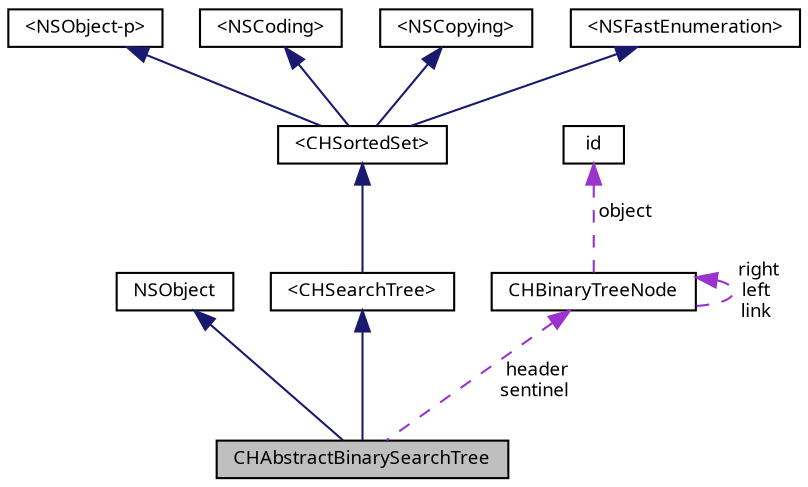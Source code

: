 digraph "CHAbstractBinarySearchTree"
{
  bgcolor="transparent";
  edge [fontname="LucidaGrande",fontsize="9",labelfontname="LucidaGrande",labelfontsize="9"];
  node [fontname="LucidaGrande",fontsize="9",shape=record];
  Node1 [label="CHAbstractBinarySearchTree",height=0.2,width=0.4,color="black", fillcolor="grey75", style="filled" fontcolor="black"];
  Node2 -> Node1 [dir="back",color="midnightblue",fontsize="9",style="solid",fontname="LucidaGrande"];
  Node2 [label="NSObject",height=0.2,width=0.4,color="black",URL="/Users/pavellitvinenko/Documents/My Projects/LoopsequeDJ/App/Libraries/CHDataStructures/doxygen/doxygen-cocoa-tags.xml$http://developer.apple.com/mac/library/documentation/Cocoa/Reference/Foundation/Classes/NSObject_Class/Reference/Reference.html"];
  Node3 -> Node1 [dir="back",color="midnightblue",fontsize="9",style="solid",fontname="LucidaGrande"];
  Node3 [label="\<CHSearchTree\>",height=0.2,width=0.4,color="black",URL="$protocol_c_h_search_tree-p.html",tooltip="A protocol which specifes an interface for search trees, such as standard binary trees, B-trees, N-ary trees, or any similar tree-like structure."];
  Node4 -> Node3 [dir="back",color="midnightblue",fontsize="9",style="solid",fontname="LucidaGrande"];
  Node4 [label="\<CHSortedSet\>",height=0.2,width=0.4,color="black",URL="$protocol_c_h_sorted_set-p.html",tooltip="A protocol which specifes an interface for sorted sets."];
  Node5 -> Node4 [dir="back",color="midnightblue",fontsize="9",style="solid",fontname="LucidaGrande"];
  Node5 [label="\<NSObject-p\>",height=0.2,width=0.4,color="black",URL="/Users/pavellitvinenko/Documents/My Projects/LoopsequeDJ/App/Libraries/CHDataStructures/doxygen/doxygen-cocoa-tags.xml$http://developer.apple.com/mac/library/documentation/Cocoa/Reference/Foundation/Protocols/NSObject_Protocol/Reference/NSObject.html"];
  Node6 -> Node4 [dir="back",color="midnightblue",fontsize="9",style="solid",fontname="LucidaGrande"];
  Node6 [label="\<NSCoding\>",height=0.2,width=0.4,color="black",URL="/Users/pavellitvinenko/Documents/My Projects/LoopsequeDJ/App/Libraries/CHDataStructures/doxygen/doxygen-cocoa-tags.xml$http://developer.apple.com/mac/library/documentation/Cocoa/Reference/Foundation/Protocols/NSCoding_Protocol/Reference/Reference.html"];
  Node7 -> Node4 [dir="back",color="midnightblue",fontsize="9",style="solid",fontname="LucidaGrande"];
  Node7 [label="\<NSCopying\>",height=0.2,width=0.4,color="black",URL="/Users/pavellitvinenko/Documents/My Projects/LoopsequeDJ/App/Libraries/CHDataStructures/doxygen/doxygen-cocoa-tags.xml$http://developer.apple.com/mac/library/documentation/Cocoa/Reference/Foundation/Protocols/NSCopying_Protocol/Reference/Reference.html"];
  Node8 -> Node4 [dir="back",color="midnightblue",fontsize="9",style="solid",fontname="LucidaGrande"];
  Node8 [label="\<NSFastEnumeration\>",height=0.2,width=0.4,color="black",URL="/Users/pavellitvinenko/Documents/My Projects/LoopsequeDJ/App/Libraries/CHDataStructures/doxygen/doxygen-cocoa-tags.xml$http://developer.apple.com/mac/library/documentation/Cocoa/Reference/NSFastEnumeration_protocol/Reference/NSFastEnumeration.html"];
  Node9 -> Node1 [dir="back",color="darkorchid3",fontsize="9",style="dashed",label=" header\nsentinel" ,fontname="LucidaGrande"];
  Node9 [label="CHBinaryTreeNode",height=0.2,width=0.4,color="black",URL="$struct_c_h_binary_tree_node.html",tooltip="A node used by binary search trees for internal storage and representation."];
  Node9 -> Node9 [dir="back",color="darkorchid3",fontsize="9",style="dashed",label=" right\nleft\nlink" ,fontname="LucidaGrande"];
  Node10 -> Node9 [dir="back",color="darkorchid3",fontsize="9",style="dashed",label=" object" ,fontname="LucidaGrande"];
  Node10 [label="id",height=0.2,width=0.4,color="black",URL="/Users/pavellitvinenko/Documents/My Projects/LoopsequeDJ/App/Libraries/CHDataStructures/doxygen/doxygen-cocoa-tags.xml$http://developer.apple.com/mac/library/documentation/Cocoa/Reference/ObjCRuntimeRef/Reference/reference.html"];
}
